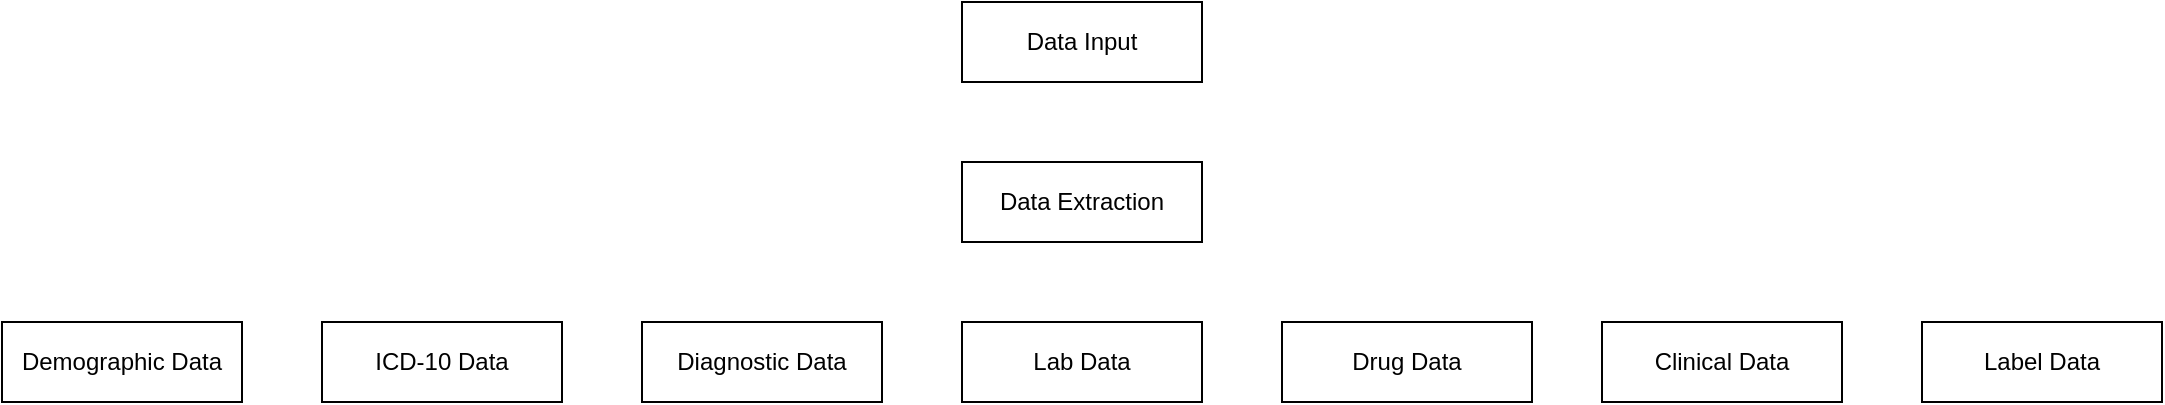 <mxfile version="20.2.5" type="github">
  <diagram id="px661Hte9X-vnQ6gpHhr" name="Page-1">
    <mxGraphModel dx="1293" dy="888" grid="1" gridSize="10" guides="1" tooltips="1" connect="1" arrows="1" fold="1" page="1" pageScale="1" pageWidth="1169" pageHeight="827" math="0" shadow="0">
      <root>
        <mxCell id="0" />
        <mxCell id="1" parent="0" />
        <mxCell id="mJ3kRQKfrzPpA-zjZ0TF-1" value="Data Input" style="rounded=0;whiteSpace=wrap;html=1;" parent="1" vertex="1">
          <mxGeometry x="520" y="80" width="120" height="40" as="geometry" />
        </mxCell>
        <mxCell id="mJ3kRQKfrzPpA-zjZ0TF-2" value="Data Extraction" style="rounded=0;whiteSpace=wrap;html=1;" parent="1" vertex="1">
          <mxGeometry x="520" y="160" width="120" height="40" as="geometry" />
        </mxCell>
        <mxCell id="mJ3kRQKfrzPpA-zjZ0TF-4" value="Demographic Data" style="rounded=0;whiteSpace=wrap;html=1;" parent="1" vertex="1">
          <mxGeometry x="40" y="240" width="120" height="40" as="geometry" />
        </mxCell>
        <mxCell id="mJ3kRQKfrzPpA-zjZ0TF-5" value="ICD-10 Data" style="rounded=0;whiteSpace=wrap;html=1;" parent="1" vertex="1">
          <mxGeometry x="200" y="240" width="120" height="40" as="geometry" />
        </mxCell>
        <mxCell id="mJ3kRQKfrzPpA-zjZ0TF-6" value="Diagnostic Data" style="rounded=0;whiteSpace=wrap;html=1;" parent="1" vertex="1">
          <mxGeometry x="360" y="240" width="120" height="40" as="geometry" />
        </mxCell>
        <mxCell id="mJ3kRQKfrzPpA-zjZ0TF-7" value="Lab Data" style="rounded=0;whiteSpace=wrap;html=1;" parent="1" vertex="1">
          <mxGeometry x="520" y="240" width="120" height="40" as="geometry" />
        </mxCell>
        <mxCell id="mJ3kRQKfrzPpA-zjZ0TF-8" value="Drug Data" style="rounded=0;whiteSpace=wrap;html=1;" parent="1" vertex="1">
          <mxGeometry x="680" y="240" width="125" height="40" as="geometry" />
        </mxCell>
        <mxCell id="mJ3kRQKfrzPpA-zjZ0TF-9" value="Clinical Data" style="rounded=0;whiteSpace=wrap;html=1;" parent="1" vertex="1">
          <mxGeometry x="840" y="240" width="120" height="40" as="geometry" />
        </mxCell>
        <mxCell id="mJ3kRQKfrzPpA-zjZ0TF-10" value="Label Data" style="rounded=0;whiteSpace=wrap;html=1;" parent="1" vertex="1">
          <mxGeometry x="1000" y="240" width="120" height="40" as="geometry" />
        </mxCell>
      </root>
    </mxGraphModel>
  </diagram>
</mxfile>
